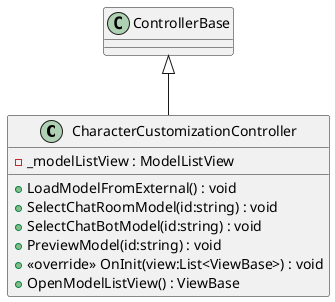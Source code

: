 @startuml
class CharacterCustomizationController {
    - _modelListView : ModelListView
    + LoadModelFromExternal() : void
    + SelectChatRoomModel(id:string) : void
    + SelectChatBotModel(id:string) : void
    + PreviewModel(id:string) : void
    + <<override>> OnInit(view:List<ViewBase>) : void
    + OpenModelListView() : ViewBase
}
ControllerBase <|-- CharacterCustomizationController
@enduml
